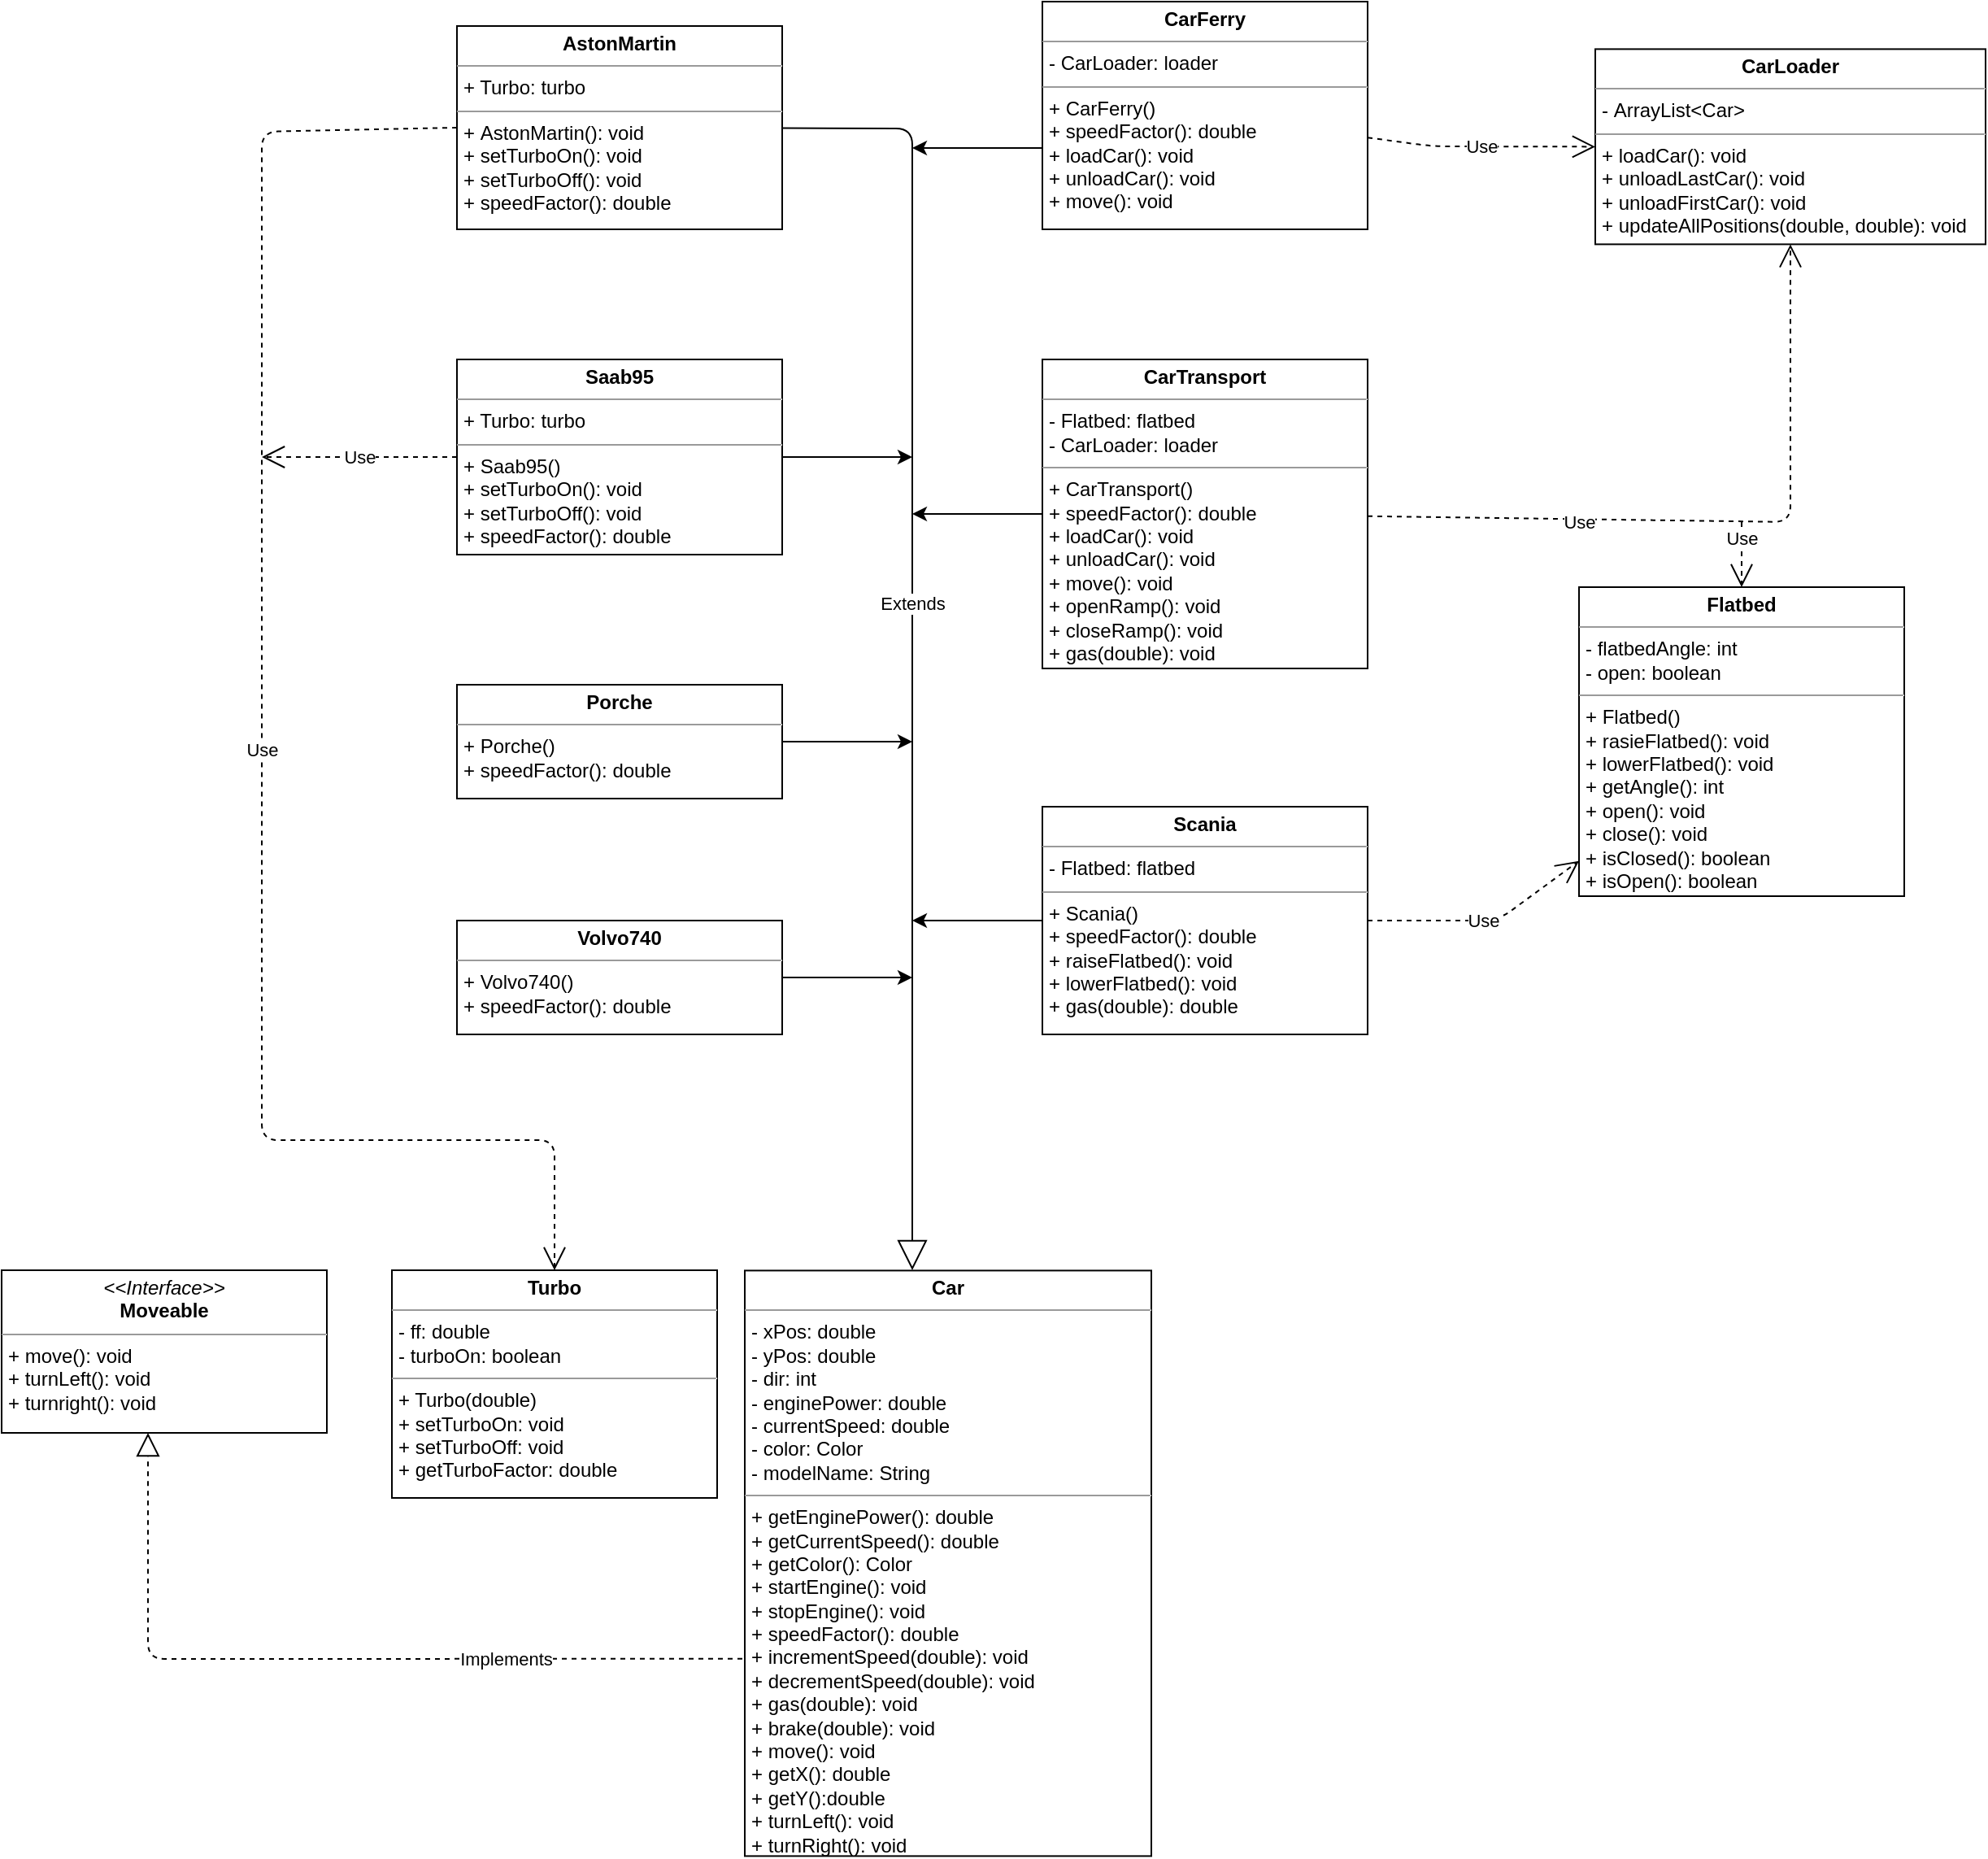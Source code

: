 <mxfile version="10.5.9" type="github"><diagram id="Dw1127r9fgvXYdJ1S8TL" name="Page-1"><mxGraphModel dx="1010" dy="501" grid="1" gridSize="10" guides="1" tooltips="1" connect="1" arrows="1" fold="1" page="1" pageScale="1" pageWidth="827" pageHeight="1169" math="0" shadow="0"><root><mxCell id="0"/><mxCell id="1" parent="0"/><mxCell id="yJk_4A0dIvUdAyBU-6_Z-1" value="&lt;p style=&quot;margin: 0px ; margin-top: 4px ; text-align: center&quot;&gt;&lt;b&gt;Car&lt;/b&gt;&lt;/p&gt;&lt;hr size=&quot;1&quot;&gt;&lt;p style=&quot;margin: 0px ; margin-left: 4px&quot;&gt;- xPos: double&lt;/p&gt;&lt;p style=&quot;margin: 0px ; margin-left: 4px&quot;&gt;- yPos: double&lt;/p&gt;&lt;p style=&quot;margin: 0px ; margin-left: 4px&quot;&gt;- dir: int&lt;/p&gt;&lt;p style=&quot;margin: 0px ; margin-left: 4px&quot;&gt;- enginePower: double&lt;/p&gt;&lt;p style=&quot;margin: 0px ; margin-left: 4px&quot;&gt;- currentSpeed: double&lt;/p&gt;&lt;p style=&quot;margin: 0px ; margin-left: 4px&quot;&gt;- color: Color&lt;/p&gt;&lt;p style=&quot;margin: 0px ; margin-left: 4px&quot;&gt;- modelName: String&lt;/p&gt;&lt;hr size=&quot;1&quot;&gt;&lt;p style=&quot;margin: 0px ; margin-left: 4px&quot;&gt;+ getEnginePower(): double&lt;/p&gt;&lt;p style=&quot;margin: 0px ; margin-left: 4px&quot;&gt;+&amp;nbsp;getCurrentSpeed(): double&lt;/p&gt;&lt;p style=&quot;margin: 0px ; margin-left: 4px&quot;&gt;+&amp;nbsp;getColor(): Color&lt;/p&gt;&lt;p style=&quot;margin: 0px ; margin-left: 4px&quot;&gt;+&amp;nbsp;startEngine(): void&lt;/p&gt;&lt;p style=&quot;margin: 0px ; margin-left: 4px&quot;&gt;+&amp;nbsp;stopEngine(): void&lt;/p&gt;&lt;p style=&quot;margin: 0px ; margin-left: 4px&quot;&gt;+&amp;nbsp;speedFactor(): double&lt;/p&gt;&lt;p style=&quot;margin: 0px ; margin-left: 4px&quot;&gt;+&amp;nbsp;incrementSpeed(double): void&lt;/p&gt;&lt;p style=&quot;margin: 0px ; margin-left: 4px&quot;&gt;+&amp;nbsp;decrementSpeed(double): void&lt;/p&gt;&lt;p style=&quot;margin: 0px ; margin-left: 4px&quot;&gt;+&amp;nbsp;gas(double): void&lt;/p&gt;&lt;p style=&quot;margin: 0px ; margin-left: 4px&quot;&gt;+&amp;nbsp;brake(double): void&lt;/p&gt;&lt;p style=&quot;margin: 0px ; margin-left: 4px&quot;&gt;+&amp;nbsp;move(): void&lt;/p&gt;&lt;p style=&quot;margin: 0px ; margin-left: 4px&quot;&gt;+&amp;nbsp;getX(): double&lt;/p&gt;&lt;p style=&quot;margin: 0px ; margin-left: 4px&quot;&gt;+&amp;nbsp;getY():double&lt;/p&gt;&lt;p style=&quot;margin: 0px ; margin-left: 4px&quot;&gt;+&amp;nbsp;turnLeft(): void&lt;/p&gt;&lt;p style=&quot;margin: 0px ; margin-left: 4px&quot;&gt;+&amp;nbsp;turnRight(): void&lt;/p&gt;" style="verticalAlign=top;align=left;overflow=fill;fontSize=12;fontFamily=Helvetica;html=1;" vertex="1" parent="1"><mxGeometry x="577" y="840.2" width="250" height="360" as="geometry"/></mxCell><mxCell id="yJk_4A0dIvUdAyBU-6_Z-3" value="&lt;p style=&quot;margin: 0px ; margin-top: 4px ; text-align: center&quot;&gt;&lt;i&gt;&amp;lt;&amp;lt;Interface&amp;gt;&amp;gt;&lt;/i&gt;&lt;br&gt;&lt;b&gt;Moveable&lt;/b&gt;&lt;/p&gt;&lt;hr size=&quot;1&quot;&gt;&lt;p style=&quot;margin: 0px ; margin-left: 4px&quot;&gt;+ move(): void&lt;/p&gt;&lt;p style=&quot;margin: 0px ; margin-left: 4px&quot;&gt;+ turnLeft(): void&lt;/p&gt;&lt;p style=&quot;margin: 0px ; margin-left: 4px&quot;&gt;+ turnright(): void&lt;/p&gt;" style="verticalAlign=top;align=left;overflow=fill;fontSize=12;fontFamily=Helvetica;html=1;" vertex="1" parent="1"><mxGeometry x="120" y="840" width="200" height="100" as="geometry"/></mxCell><mxCell id="yJk_4A0dIvUdAyBU-6_Z-4" value="&lt;p style=&quot;margin: 0px ; margin-top: 4px ; text-align: center&quot;&gt;&lt;b&gt;AstonMartin&lt;/b&gt;&lt;/p&gt;&lt;hr size=&quot;1&quot;&gt;&lt;p style=&quot;margin: 0px ; margin-left: 4px&quot;&gt;+ Turbo: turbo&lt;/p&gt;&lt;hr size=&quot;1&quot;&gt;&lt;p style=&quot;margin: 0px ; margin-left: 4px&quot;&gt;+&amp;nbsp;AstonMartin(): void&lt;/p&gt;&lt;p style=&quot;margin: 0px ; margin-left: 4px&quot;&gt;+&amp;nbsp;setTurboOn(): void&lt;/p&gt;&lt;p style=&quot;margin: 0px ; margin-left: 4px&quot;&gt;+&amp;nbsp;setTurboOff(): void&lt;/p&gt;&lt;p style=&quot;margin: 0px ; margin-left: 4px&quot;&gt;+&amp;nbsp;speedFactor(): double&lt;/p&gt;" style="verticalAlign=top;align=left;overflow=fill;fontSize=12;fontFamily=Helvetica;html=1;" vertex="1" parent="1"><mxGeometry x="400" y="75" width="200" height="125" as="geometry"/></mxCell><mxCell id="yJk_4A0dIvUdAyBU-6_Z-25" style="edgeStyle=orthogonalEdgeStyle;rounded=0;orthogonalLoop=1;jettySize=auto;html=1;" edge="1" parent="1" source="yJk_4A0dIvUdAyBU-6_Z-5"><mxGeometry relative="1" as="geometry"><mxPoint x="680" y="515" as="targetPoint"/></mxGeometry></mxCell><mxCell id="yJk_4A0dIvUdAyBU-6_Z-5" value="&lt;p style=&quot;margin: 0px ; margin-top: 4px ; text-align: center&quot;&gt;&lt;b&gt;Porche&lt;/b&gt;&lt;/p&gt;&lt;hr size=&quot;1&quot;&gt;&lt;p style=&quot;margin: 0px ; margin-left: 4px&quot;&gt;&lt;/p&gt;&lt;p style=&quot;margin: 0px ; margin-left: 4px&quot;&gt;+&amp;nbsp;Porche()&lt;/p&gt;&lt;p style=&quot;margin: 0px ; margin-left: 4px&quot;&gt;+&amp;nbsp;speedFactor(): double&lt;/p&gt;" style="verticalAlign=top;align=left;overflow=fill;fontSize=12;fontFamily=Helvetica;html=1;" vertex="1" parent="1"><mxGeometry x="400" y="480" width="200" height="70" as="geometry"/></mxCell><mxCell id="yJk_4A0dIvUdAyBU-6_Z-24" style="edgeStyle=orthogonalEdgeStyle;rounded=0;orthogonalLoop=1;jettySize=auto;html=1;" edge="1" parent="1" source="yJk_4A0dIvUdAyBU-6_Z-7"><mxGeometry relative="1" as="geometry"><mxPoint x="680" y="340" as="targetPoint"/></mxGeometry></mxCell><mxCell id="yJk_4A0dIvUdAyBU-6_Z-7" value="&lt;p style=&quot;margin: 0px ; margin-top: 4px ; text-align: center&quot;&gt;&lt;b&gt;Saab95&lt;/b&gt;&lt;/p&gt;&lt;hr size=&quot;1&quot;&gt;&lt;p style=&quot;margin: 0px ; margin-left: 4px&quot;&gt;+ Turbo: turbo&lt;/p&gt;&lt;hr size=&quot;1&quot;&gt;&lt;p style=&quot;margin: 0px ; margin-left: 4px&quot;&gt;+ Saab95()&lt;/p&gt;&lt;p style=&quot;margin: 0px ; margin-left: 4px&quot;&gt;+&amp;nbsp;setTurboOn(): void&lt;/p&gt;&lt;p style=&quot;margin: 0px ; margin-left: 4px&quot;&gt;+&amp;nbsp;setTurboOff(): void&lt;/p&gt;&lt;p style=&quot;margin: 0px ; margin-left: 4px&quot;&gt;+&amp;nbsp;speedFactor(): double&lt;/p&gt;" style="verticalAlign=top;align=left;overflow=fill;fontSize=12;fontFamily=Helvetica;html=1;" vertex="1" parent="1"><mxGeometry x="400" y="280" width="200" height="120" as="geometry"/></mxCell><mxCell id="yJk_4A0dIvUdAyBU-6_Z-26" style="edgeStyle=orthogonalEdgeStyle;rounded=0;orthogonalLoop=1;jettySize=auto;html=1;" edge="1" parent="1" source="yJk_4A0dIvUdAyBU-6_Z-10"><mxGeometry relative="1" as="geometry"><mxPoint x="680" y="660" as="targetPoint"/></mxGeometry></mxCell><mxCell id="yJk_4A0dIvUdAyBU-6_Z-10" value="&lt;p style=&quot;margin: 0px ; margin-top: 4px ; text-align: center&quot;&gt;&lt;b&gt;Volvo740&lt;/b&gt;&lt;/p&gt;&lt;hr size=&quot;1&quot;&gt;&lt;p style=&quot;margin: 0px ; margin-left: 4px&quot;&gt;&lt;span&gt;+ Volvo740()&lt;/span&gt;&lt;br&gt;&lt;/p&gt;&lt;p style=&quot;margin: 0px ; margin-left: 4px&quot;&gt;&lt;span&gt;+ speedFactor(): double&lt;/span&gt;&lt;/p&gt;" style="verticalAlign=top;align=left;overflow=fill;fontSize=12;fontFamily=Helvetica;html=1;" vertex="1" parent="1"><mxGeometry x="400" y="625" width="200" height="70" as="geometry"/></mxCell><mxCell id="yJk_4A0dIvUdAyBU-6_Z-30" style="edgeStyle=orthogonalEdgeStyle;rounded=0;orthogonalLoop=1;jettySize=auto;html=1;" edge="1" parent="1" source="yJk_4A0dIvUdAyBU-6_Z-13"><mxGeometry relative="1" as="geometry"><mxPoint x="680" y="625" as="targetPoint"/></mxGeometry></mxCell><mxCell id="yJk_4A0dIvUdAyBU-6_Z-13" value="&lt;p style=&quot;margin: 0px ; margin-top: 4px ; text-align: center&quot;&gt;&lt;b&gt;Scania&lt;/b&gt;&lt;/p&gt;&lt;hr size=&quot;1&quot;&gt;&lt;p style=&quot;margin: 0px ; margin-left: 4px&quot;&gt;- Flatbed: flatbed&lt;/p&gt;&lt;hr size=&quot;1&quot;&gt;&lt;p style=&quot;margin: 0px ; margin-left: 4px&quot;&gt;+ Scania()&lt;/p&gt;&lt;p style=&quot;margin: 0px ; margin-left: 4px&quot;&gt;+ speedFactor(): double&lt;/p&gt;&lt;p style=&quot;margin: 0px ; margin-left: 4px&quot;&gt;+ raiseFlatbed(): void&lt;/p&gt;&lt;p style=&quot;margin: 0px ; margin-left: 4px&quot;&gt;+ lowerFlatbed(): void&lt;/p&gt;&lt;p style=&quot;margin: 0px ; margin-left: 4px&quot;&gt;+ gas(double): double&lt;/p&gt;" style="verticalAlign=top;align=left;overflow=fill;fontSize=12;fontFamily=Helvetica;html=1;" vertex="1" parent="1"><mxGeometry x="760" y="555" width="200" height="140" as="geometry"/></mxCell><mxCell id="yJk_4A0dIvUdAyBU-6_Z-14" value="&lt;p style=&quot;margin: 0px ; margin-top: 4px ; text-align: center&quot;&gt;&lt;b&gt;Turbo&lt;/b&gt;&lt;/p&gt;&lt;hr size=&quot;1&quot;&gt;&lt;p style=&quot;margin: 0px ; margin-left: 4px&quot;&gt;- ff: double&lt;/p&gt;&lt;p style=&quot;margin: 0px ; margin-left: 4px&quot;&gt;- turboOn: boolean&lt;/p&gt;&lt;hr size=&quot;1&quot;&gt;&lt;p style=&quot;margin: 0px ; margin-left: 4px&quot;&gt;+ Turbo(double)&lt;/p&gt;&lt;p style=&quot;margin: 0px ; margin-left: 4px&quot;&gt;+ setTurboOn: void&lt;/p&gt;&lt;p style=&quot;margin: 0px ; margin-left: 4px&quot;&gt;+ setTurboOff: void&lt;/p&gt;&lt;p style=&quot;margin: 0px ; margin-left: 4px&quot;&gt;+ getTurboFactor: double&lt;/p&gt;" style="verticalAlign=top;align=left;overflow=fill;fontSize=12;fontFamily=Helvetica;html=1;" vertex="1" parent="1"><mxGeometry x="360" y="840" width="200" height="140" as="geometry"/></mxCell><mxCell id="yJk_4A0dIvUdAyBU-6_Z-15" value="&lt;p style=&quot;margin: 0px ; margin-top: 4px ; text-align: center&quot;&gt;&lt;b&gt;Flatbed&lt;/b&gt;&lt;/p&gt;&lt;hr size=&quot;1&quot;&gt;&lt;p style=&quot;margin: 0px ; margin-left: 4px&quot;&gt;- flatbedAngle: int&lt;/p&gt;&lt;p style=&quot;margin: 0px ; margin-left: 4px&quot;&gt;- open: boolean&lt;/p&gt;&lt;hr size=&quot;1&quot;&gt;&lt;p style=&quot;margin: 0px ; margin-left: 4px&quot;&gt;+ Flatbed()&lt;/p&gt;&lt;p style=&quot;margin: 0px ; margin-left: 4px&quot;&gt;+ rasieFlatbed(): void&lt;/p&gt;&lt;p style=&quot;margin: 0px ; margin-left: 4px&quot;&gt;+&amp;nbsp;lowerFlatbed(): void&lt;/p&gt;&lt;p style=&quot;margin: 0px ; margin-left: 4px&quot;&gt;+ getAngle(): int&lt;/p&gt;&lt;p style=&quot;margin: 0px ; margin-left: 4px&quot;&gt;+ open(): void&lt;/p&gt;&lt;p style=&quot;margin: 0px ; margin-left: 4px&quot;&gt;+ close(): void&lt;/p&gt;&lt;p style=&quot;margin: 0px ; margin-left: 4px&quot;&gt;+ isClosed(): boolean&lt;/p&gt;&lt;p style=&quot;margin: 0px ; margin-left: 4px&quot;&gt;+ isOpen(): boolean&lt;/p&gt;" style="verticalAlign=top;align=left;overflow=fill;fontSize=12;fontFamily=Helvetica;html=1;" vertex="1" parent="1"><mxGeometry x="1090" y="420" width="200" height="190" as="geometry"/></mxCell><mxCell id="yJk_4A0dIvUdAyBU-6_Z-29" style="edgeStyle=orthogonalEdgeStyle;rounded=0;orthogonalLoop=1;jettySize=auto;html=1;" edge="1" parent="1" source="yJk_4A0dIvUdAyBU-6_Z-16"><mxGeometry relative="1" as="geometry"><mxPoint x="680" y="375" as="targetPoint"/></mxGeometry></mxCell><mxCell id="yJk_4A0dIvUdAyBU-6_Z-16" value="&lt;p style=&quot;margin: 0px ; margin-top: 4px ; text-align: center&quot;&gt;&lt;b&gt;CarTransport&lt;/b&gt;&lt;/p&gt;&lt;hr size=&quot;1&quot;&gt;&lt;p style=&quot;margin: 0px ; margin-left: 4px&quot;&gt;- Flatbed: flatbed&lt;/p&gt;&lt;p style=&quot;margin: 0px ; margin-left: 4px&quot;&gt;- CarLoader: loader&lt;/p&gt;&lt;hr size=&quot;1&quot;&gt;&lt;p style=&quot;margin: 0px ; margin-left: 4px&quot;&gt;+ CarTransport()&lt;/p&gt;&lt;p style=&quot;margin: 0px ; margin-left: 4px&quot;&gt;+ speedFactor(): double&lt;/p&gt;&lt;p style=&quot;margin: 0px ; margin-left: 4px&quot;&gt;+ loadCar(): void&lt;/p&gt;&lt;p style=&quot;margin: 0px ; margin-left: 4px&quot;&gt;+ unloadCar(): void&lt;/p&gt;&lt;p style=&quot;margin: 0px ; margin-left: 4px&quot;&gt;+ move(): void&lt;/p&gt;&lt;p style=&quot;margin: 0px ; margin-left: 4px&quot;&gt;+ openRamp(): void&lt;/p&gt;&lt;p style=&quot;margin: 0px ; margin-left: 4px&quot;&gt;+ closeRamp(): void&lt;/p&gt;&lt;p style=&quot;margin: 0px ; margin-left: 4px&quot;&gt;+ gas(double): void&lt;/p&gt;" style="verticalAlign=top;align=left;overflow=fill;fontSize=12;fontFamily=Helvetica;html=1;" vertex="1" parent="1"><mxGeometry x="760" y="280" width="200" height="190" as="geometry"/></mxCell><mxCell id="yJk_4A0dIvUdAyBU-6_Z-17" value="&lt;p style=&quot;margin: 0px ; margin-top: 4px ; text-align: center&quot;&gt;&lt;b&gt;CarLoader&lt;/b&gt;&lt;/p&gt;&lt;hr size=&quot;1&quot;&gt;&lt;p style=&quot;margin: 0px ; margin-left: 4px&quot;&gt;-&amp;nbsp;ArrayList&amp;lt;Car&amp;gt;&lt;/p&gt;&lt;hr size=&quot;1&quot;&gt;&lt;p style=&quot;margin: 0px ; margin-left: 4px&quot;&gt;+ loadCar(): void&lt;/p&gt;&lt;p style=&quot;margin: 0px ; margin-left: 4px&quot;&gt;+ unloadLastCar(): void&lt;/p&gt;&lt;p style=&quot;margin: 0px ; margin-left: 4px&quot;&gt;+ unloadFirstCar(): void&lt;/p&gt;&lt;p style=&quot;margin: 0px ; margin-left: 4px&quot;&gt;+&amp;nbsp;updateAllPositions(double, double): void&lt;/p&gt;" style="verticalAlign=top;align=left;overflow=fill;fontSize=12;fontFamily=Helvetica;html=1;" vertex="1" parent="1"><mxGeometry x="1100" y="89.2" width="240" height="120" as="geometry"/></mxCell><mxCell id="yJk_4A0dIvUdAyBU-6_Z-28" style="edgeStyle=orthogonalEdgeStyle;rounded=0;orthogonalLoop=1;jettySize=auto;html=1;" edge="1" parent="1" source="yJk_4A0dIvUdAyBU-6_Z-19"><mxGeometry relative="1" as="geometry"><mxPoint x="680" y="150" as="targetPoint"/><Array as="points"><mxPoint x="740" y="150"/><mxPoint x="740" y="150"/></Array></mxGeometry></mxCell><mxCell id="yJk_4A0dIvUdAyBU-6_Z-19" value="&lt;p style=&quot;margin: 0px ; margin-top: 4px ; text-align: center&quot;&gt;&lt;b&gt;CarFerry&lt;/b&gt;&lt;/p&gt;&lt;hr size=&quot;1&quot;&gt;&lt;p style=&quot;margin: 0px ; margin-left: 4px&quot;&gt;- CarLoader: loader&lt;/p&gt;&lt;hr size=&quot;1&quot;&gt;&lt;p style=&quot;margin: 0px ; margin-left: 4px&quot;&gt;+ CarFerry()&lt;/p&gt;&lt;p style=&quot;margin: 0px ; margin-left: 4px&quot;&gt;+ speedFactor(): double&lt;/p&gt;&lt;p style=&quot;margin: 0px ; margin-left: 4px&quot;&gt;+ loadCar(): void&lt;/p&gt;&lt;p style=&quot;margin: 0px ; margin-left: 4px&quot;&gt;+ unloadCar(): void&lt;/p&gt;&lt;p style=&quot;margin: 0px ; margin-left: 4px&quot;&gt;+ move(): void&lt;/p&gt;" style="verticalAlign=top;align=left;overflow=fill;fontSize=12;fontFamily=Helvetica;html=1;" vertex="1" parent="1"><mxGeometry x="760" y="60" width="200" height="140" as="geometry"/></mxCell><mxCell id="yJk_4A0dIvUdAyBU-6_Z-20" value="Extends" style="endArrow=block;endSize=16;endFill=0;html=1;" edge="1" parent="1" source="yJk_4A0dIvUdAyBU-6_Z-4"><mxGeometry x="-0.049" width="160" relative="1" as="geometry"><mxPoint x="600" y="150" as="sourcePoint"/><mxPoint x="680" y="840" as="targetPoint"/><Array as="points"><mxPoint x="680" y="138"/><mxPoint x="680" y="800"/></Array><mxPoint as="offset"/></mxGeometry></mxCell><mxCell id="yJk_4A0dIvUdAyBU-6_Z-27" value="Implements&lt;br&gt;" style="endArrow=block;dashed=1;endFill=0;endSize=12;html=1;exitX=-0.006;exitY=0.663;exitDx=0;exitDy=0;exitPerimeter=0;" edge="1" parent="1" source="yJk_4A0dIvUdAyBU-6_Z-1"><mxGeometry x="-0.422" width="160" relative="1" as="geometry"><mxPoint x="620" y="840" as="sourcePoint"/><mxPoint x="210" y="940" as="targetPoint"/><Array as="points"><mxPoint x="210" y="1079"/></Array><mxPoint as="offset"/></mxGeometry></mxCell><mxCell id="yJk_4A0dIvUdAyBU-6_Z-32" value="Use" style="endArrow=open;endSize=12;dashed=1;html=1;entryX=0.5;entryY=0;entryDx=0;entryDy=0;exitX=0;exitY=0.5;exitDx=0;exitDy=0;" edge="1" parent="1" source="yJk_4A0dIvUdAyBU-6_Z-4" target="yJk_4A0dIvUdAyBU-6_Z-14"><mxGeometry width="160" relative="1" as="geometry"><mxPoint x="280" y="120" as="sourcePoint"/><mxPoint x="430" y="470" as="targetPoint"/><Array as="points"><mxPoint x="280" y="140"/><mxPoint x="280" y="760"/><mxPoint x="460" y="760"/></Array></mxGeometry></mxCell><mxCell id="yJk_4A0dIvUdAyBU-6_Z-34" value="Use" style="endArrow=open;endSize=12;dashed=1;html=1;exitX=0;exitY=0.5;exitDx=0;exitDy=0;" edge="1" parent="1" source="yJk_4A0dIvUdAyBU-6_Z-7"><mxGeometry width="160" relative="1" as="geometry"><mxPoint x="120" y="330" as="sourcePoint"/><mxPoint x="280" y="340" as="targetPoint"/></mxGeometry></mxCell><mxCell id="yJk_4A0dIvUdAyBU-6_Z-35" value="Use" style="endArrow=open;endSize=12;dashed=1;html=1;entryX=0;entryY=0.5;entryDx=0;entryDy=0;" edge="1" parent="1" source="yJk_4A0dIvUdAyBU-6_Z-19" target="yJk_4A0dIvUdAyBU-6_Z-17"><mxGeometry width="160" relative="1" as="geometry"><mxPoint x="980" y="40" as="sourcePoint"/><mxPoint x="1140" y="40" as="targetPoint"/><Array as="points"><mxPoint x="1000" y="149"/></Array></mxGeometry></mxCell><mxCell id="yJk_4A0dIvUdAyBU-6_Z-36" value="Use" style="endArrow=open;endSize=12;dashed=1;html=1;entryX=0.5;entryY=1;entryDx=0;entryDy=0;" edge="1" parent="1" source="yJk_4A0dIvUdAyBU-6_Z-16" target="yJk_4A0dIvUdAyBU-6_Z-17"><mxGeometry x="-0.397" y="-2" width="160" relative="1" as="geometry"><mxPoint x="960" y="375" as="sourcePoint"/><mxPoint x="1200" y="375" as="targetPoint"/><Array as="points"><mxPoint x="1220" y="380"/></Array><mxPoint as="offset"/></mxGeometry></mxCell><mxCell id="yJk_4A0dIvUdAyBU-6_Z-37" value="Use" style="endArrow=open;endSize=12;dashed=1;html=1;" edge="1" parent="1" target="yJk_4A0dIvUdAyBU-6_Z-15"><mxGeometry x="-0.5" width="160" relative="1" as="geometry"><mxPoint x="1190" y="380" as="sourcePoint"/><mxPoint x="1160" y="270" as="targetPoint"/><mxPoint as="offset"/></mxGeometry></mxCell><mxCell id="yJk_4A0dIvUdAyBU-6_Z-38" value="Use" style="endArrow=open;endSize=12;dashed=1;html=1;" edge="1" parent="1" source="yJk_4A0dIvUdAyBU-6_Z-13" target="yJk_4A0dIvUdAyBU-6_Z-15"><mxGeometry width="160" relative="1" as="geometry"><mxPoint x="980" y="670" as="sourcePoint"/><mxPoint x="1200" y="640" as="targetPoint"/><Array as="points"><mxPoint x="1040" y="625"/></Array></mxGeometry></mxCell></root></mxGraphModel></diagram></mxfile>